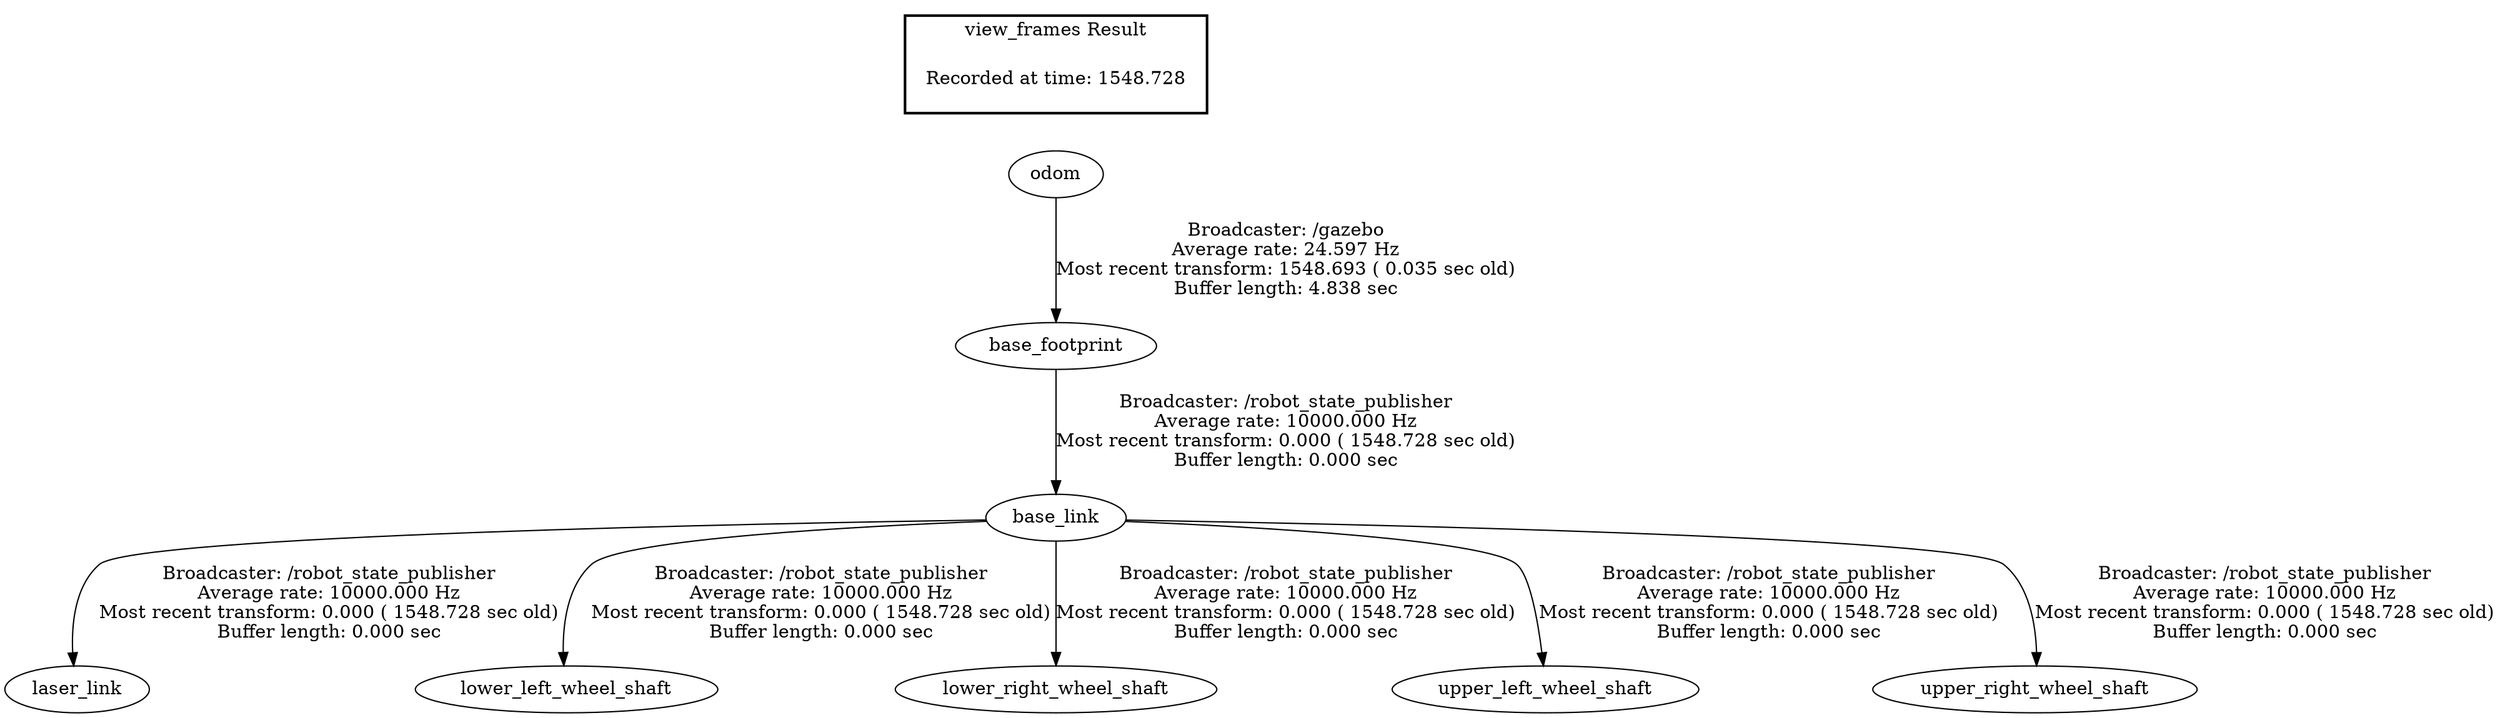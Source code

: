 digraph G {
"base_footprint" -> "base_link"[label="Broadcaster: /robot_state_publisher\nAverage rate: 10000.000 Hz\nMost recent transform: 0.000 ( 1548.728 sec old)\nBuffer length: 0.000 sec\n"];
"odom" -> "base_footprint"[label="Broadcaster: /gazebo\nAverage rate: 24.597 Hz\nMost recent transform: 1548.693 ( 0.035 sec old)\nBuffer length: 4.838 sec\n"];
"base_link" -> "laser_link"[label="Broadcaster: /robot_state_publisher\nAverage rate: 10000.000 Hz\nMost recent transform: 0.000 ( 1548.728 sec old)\nBuffer length: 0.000 sec\n"];
"base_link" -> "lower_left_wheel_shaft"[label="Broadcaster: /robot_state_publisher\nAverage rate: 10000.000 Hz\nMost recent transform: 0.000 ( 1548.728 sec old)\nBuffer length: 0.000 sec\n"];
"base_link" -> "lower_right_wheel_shaft"[label="Broadcaster: /robot_state_publisher\nAverage rate: 10000.000 Hz\nMost recent transform: 0.000 ( 1548.728 sec old)\nBuffer length: 0.000 sec\n"];
"base_link" -> "upper_left_wheel_shaft"[label="Broadcaster: /robot_state_publisher\nAverage rate: 10000.000 Hz\nMost recent transform: 0.000 ( 1548.728 sec old)\nBuffer length: 0.000 sec\n"];
"base_link" -> "upper_right_wheel_shaft"[label="Broadcaster: /robot_state_publisher\nAverage rate: 10000.000 Hz\nMost recent transform: 0.000 ( 1548.728 sec old)\nBuffer length: 0.000 sec\n"];
edge [style=invis];
 subgraph cluster_legend { style=bold; color=black; label ="view_frames Result";
"Recorded at time: 1548.728"[ shape=plaintext ] ;
 }->"odom";
}